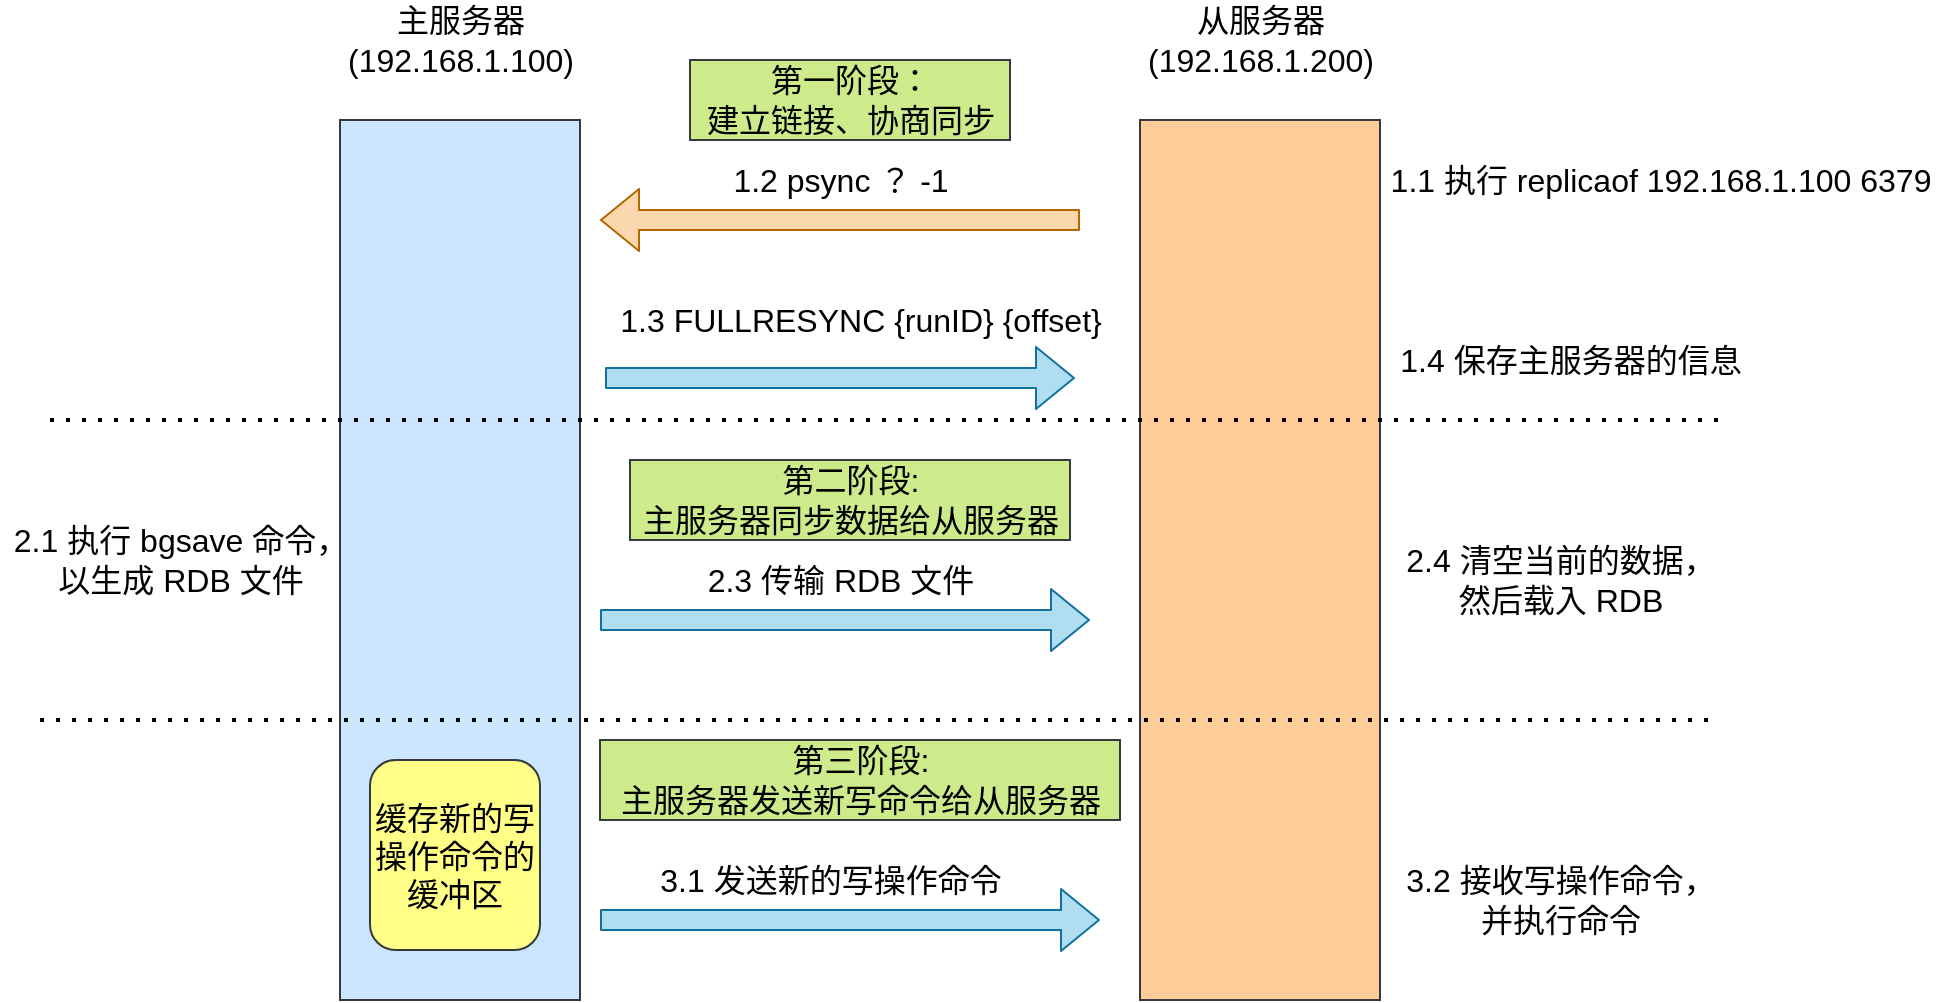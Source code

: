<mxfile version="14.6.11" type="github">
  <diagram id="psU2UikrhqL8jNKmF6cu" name="第 1 页">
    <mxGraphModel dx="1773" dy="558" grid="1" gridSize="10" guides="1" tooltips="1" connect="1" arrows="1" fold="1" page="1" pageScale="1" pageWidth="827" pageHeight="1169" math="0" shadow="0">
      <root>
        <mxCell id="0" />
        <mxCell id="1" parent="0" />
        <mxCell id="vtzBvM_wjRW30sDzGLUb-1" value="" style="rounded=0;whiteSpace=wrap;html=1;fillColor=#cce5ff;strokeColor=#36393d;" vertex="1" parent="1">
          <mxGeometry x="80" y="120" width="120" height="440" as="geometry" />
        </mxCell>
        <mxCell id="vtzBvM_wjRW30sDzGLUb-2" value="" style="rounded=0;whiteSpace=wrap;html=1;fillColor=#ffcc99;strokeColor=#36393d;" vertex="1" parent="1">
          <mxGeometry x="480" y="120" width="120" height="440" as="geometry" />
        </mxCell>
        <mxCell id="vtzBvM_wjRW30sDzGLUb-3" value="" style="shape=flexArrow;endArrow=classic;html=1;fillColor=#fad7ac;strokeColor=#b46504;" edge="1" parent="1">
          <mxGeometry width="50" height="50" relative="1" as="geometry">
            <mxPoint x="450" y="170" as="sourcePoint" />
            <mxPoint x="210" y="170" as="targetPoint" />
          </mxGeometry>
        </mxCell>
        <mxCell id="vtzBvM_wjRW30sDzGLUb-4" value="1.2 psync ？ -1" style="text;html=1;align=center;verticalAlign=middle;resizable=0;points=[];autosize=1;fontSize=16;" vertex="1" parent="1">
          <mxGeometry x="270" y="140" width="120" height="20" as="geometry" />
        </mxCell>
        <mxCell id="vtzBvM_wjRW30sDzGLUb-5" value="第一阶段：&lt;br&gt;建立链接、协商同步" style="text;html=1;align=center;verticalAlign=middle;resizable=0;points=[];autosize=1;fontSize=16;fillColor=#cdeb8b;strokeColor=#36393d;" vertex="1" parent="1">
          <mxGeometry x="255" y="90" width="160" height="40" as="geometry" />
        </mxCell>
        <mxCell id="vtzBvM_wjRW30sDzGLUb-6" value="" style="shape=flexArrow;endArrow=classic;html=1;fontSize=16;fillColor=#b1ddf0;strokeColor=#10739e;" edge="1" parent="1">
          <mxGeometry width="50" height="50" relative="1" as="geometry">
            <mxPoint x="212.5" y="249" as="sourcePoint" />
            <mxPoint x="447.5" y="249" as="targetPoint" />
          </mxGeometry>
        </mxCell>
        <mxCell id="vtzBvM_wjRW30sDzGLUb-7" value="1.3 FULLRESYNC {runID} {offset}" style="text;html=1;align=center;verticalAlign=middle;resizable=0;points=[];autosize=1;fontSize=16;" vertex="1" parent="1">
          <mxGeometry x="210" y="210" width="260" height="20" as="geometry" />
        </mxCell>
        <mxCell id="vtzBvM_wjRW30sDzGLUb-8" value="第二阶段:&lt;br&gt;主服务器同步数据给从服务器" style="text;html=1;align=center;verticalAlign=middle;resizable=0;points=[];autosize=1;strokeColor=#36393d;fontSize=16;fillColor=#cdeb8b;" vertex="1" parent="1">
          <mxGeometry x="225" y="290" width="220" height="40" as="geometry" />
        </mxCell>
        <mxCell id="vtzBvM_wjRW30sDzGLUb-9" value="" style="shape=flexArrow;endArrow=classic;html=1;fontSize=16;fillColor=#b1ddf0;strokeColor=#10739e;" edge="1" parent="1">
          <mxGeometry width="50" height="50" relative="1" as="geometry">
            <mxPoint x="210" y="370" as="sourcePoint" />
            <mxPoint x="455" y="370" as="targetPoint" />
          </mxGeometry>
        </mxCell>
        <mxCell id="vtzBvM_wjRW30sDzGLUb-10" value="2.3 传输 RDB 文件" style="text;html=1;align=center;verticalAlign=middle;resizable=0;points=[];autosize=1;fontSize=16;" vertex="1" parent="1">
          <mxGeometry x="255" y="340" width="150" height="20" as="geometry" />
        </mxCell>
        <mxCell id="vtzBvM_wjRW30sDzGLUb-11" value="第三阶段:&lt;br&gt;主服务器发送新写命令给从服务器" style="text;html=1;align=center;verticalAlign=middle;resizable=0;points=[];autosize=1;strokeColor=#36393d;fontSize=16;fillColor=#cdeb8b;" vertex="1" parent="1">
          <mxGeometry x="210" y="430" width="260" height="40" as="geometry" />
        </mxCell>
        <mxCell id="vtzBvM_wjRW30sDzGLUb-12" value="" style="shape=flexArrow;endArrow=classic;html=1;fontSize=16;fillColor=#b1ddf0;strokeColor=#10739e;" edge="1" parent="1">
          <mxGeometry width="50" height="50" relative="1" as="geometry">
            <mxPoint x="210" y="520" as="sourcePoint" />
            <mxPoint x="460" y="520" as="targetPoint" />
          </mxGeometry>
        </mxCell>
        <mxCell id="vtzBvM_wjRW30sDzGLUb-13" value="3.1 发送新的写操作命令" style="text;html=1;align=center;verticalAlign=middle;resizable=0;points=[];autosize=1;fontSize=16;" vertex="1" parent="1">
          <mxGeometry x="230" y="490" width="190" height="20" as="geometry" />
        </mxCell>
        <mxCell id="vtzBvM_wjRW30sDzGLUb-16" value="" style="endArrow=none;dashed=1;html=1;dashPattern=1 3;strokeWidth=2;fontSize=16;" edge="1" parent="1">
          <mxGeometry width="50" height="50" relative="1" as="geometry">
            <mxPoint x="-70" y="420" as="sourcePoint" />
            <mxPoint x="770" y="420" as="targetPoint" />
          </mxGeometry>
        </mxCell>
        <mxCell id="vtzBvM_wjRW30sDzGLUb-17" value="主服务器&lt;br&gt;(192.168.1.100)" style="text;html=1;align=center;verticalAlign=middle;resizable=0;points=[];autosize=1;strokeColor=none;fontSize=16;" vertex="1" parent="1">
          <mxGeometry x="75" y="60" width="130" height="40" as="geometry" />
        </mxCell>
        <mxCell id="vtzBvM_wjRW30sDzGLUb-18" value="从服务器&lt;br&gt;(192.168.1.200)" style="text;html=1;align=center;verticalAlign=middle;resizable=0;points=[];autosize=1;strokeColor=none;fontSize=16;" vertex="1" parent="1">
          <mxGeometry x="475" y="60" width="130" height="40" as="geometry" />
        </mxCell>
        <mxCell id="vtzBvM_wjRW30sDzGLUb-19" value="缓存新的写操作命令的缓冲区" style="rounded=1;whiteSpace=wrap;html=1;fontSize=16;fillColor=#ffff88;strokeColor=#36393d;" vertex="1" parent="1">
          <mxGeometry x="95" y="440" width="85" height="95" as="geometry" />
        </mxCell>
        <mxCell id="vtzBvM_wjRW30sDzGLUb-20" value="2.1 执行 bgsave 命令，&lt;br&gt;以生成 RDB 文件" style="text;html=1;align=center;verticalAlign=middle;resizable=0;points=[];autosize=1;strokeColor=none;fontSize=16;" vertex="1" parent="1">
          <mxGeometry x="-90" y="320" width="180" height="40" as="geometry" />
        </mxCell>
        <mxCell id="vtzBvM_wjRW30sDzGLUb-21" value="1.4 保存主服务器的信息" style="text;html=1;align=center;verticalAlign=middle;resizable=0;points=[];autosize=1;strokeColor=none;fontSize=16;" vertex="1" parent="1">
          <mxGeometry x="600" y="230" width="190" height="20" as="geometry" />
        </mxCell>
        <mxCell id="vtzBvM_wjRW30sDzGLUb-22" value="2.4 清空当前的数据，&lt;br&gt;然后载入 RDB" style="text;html=1;align=center;verticalAlign=middle;resizable=0;points=[];autosize=1;strokeColor=none;fontSize=16;" vertex="1" parent="1">
          <mxGeometry x="605" y="330" width="170" height="40" as="geometry" />
        </mxCell>
        <mxCell id="vtzBvM_wjRW30sDzGLUb-23" value="3.2 接收写操作命令，&lt;br&gt;并执行命令" style="text;html=1;align=center;verticalAlign=middle;resizable=0;points=[];autosize=1;strokeColor=none;fontSize=16;" vertex="1" parent="1">
          <mxGeometry x="605" y="490" width="170" height="40" as="geometry" />
        </mxCell>
        <mxCell id="vtzBvM_wjRW30sDzGLUb-24" value="1.1 执行&amp;nbsp;replicaof 192.168.1.100 6379" style="text;html=1;align=center;verticalAlign=middle;resizable=0;points=[];autosize=1;strokeColor=none;fontSize=16;" vertex="1" parent="1">
          <mxGeometry x="595" y="140" width="290" height="20" as="geometry" />
        </mxCell>
        <mxCell id="vtzBvM_wjRW30sDzGLUb-25" value="" style="endArrow=none;dashed=1;html=1;dashPattern=1 3;strokeWidth=2;fontSize=16;" edge="1" parent="1">
          <mxGeometry width="50" height="50" relative="1" as="geometry">
            <mxPoint x="-65" y="270" as="sourcePoint" />
            <mxPoint x="775" y="270" as="targetPoint" />
          </mxGeometry>
        </mxCell>
      </root>
    </mxGraphModel>
  </diagram>
</mxfile>

